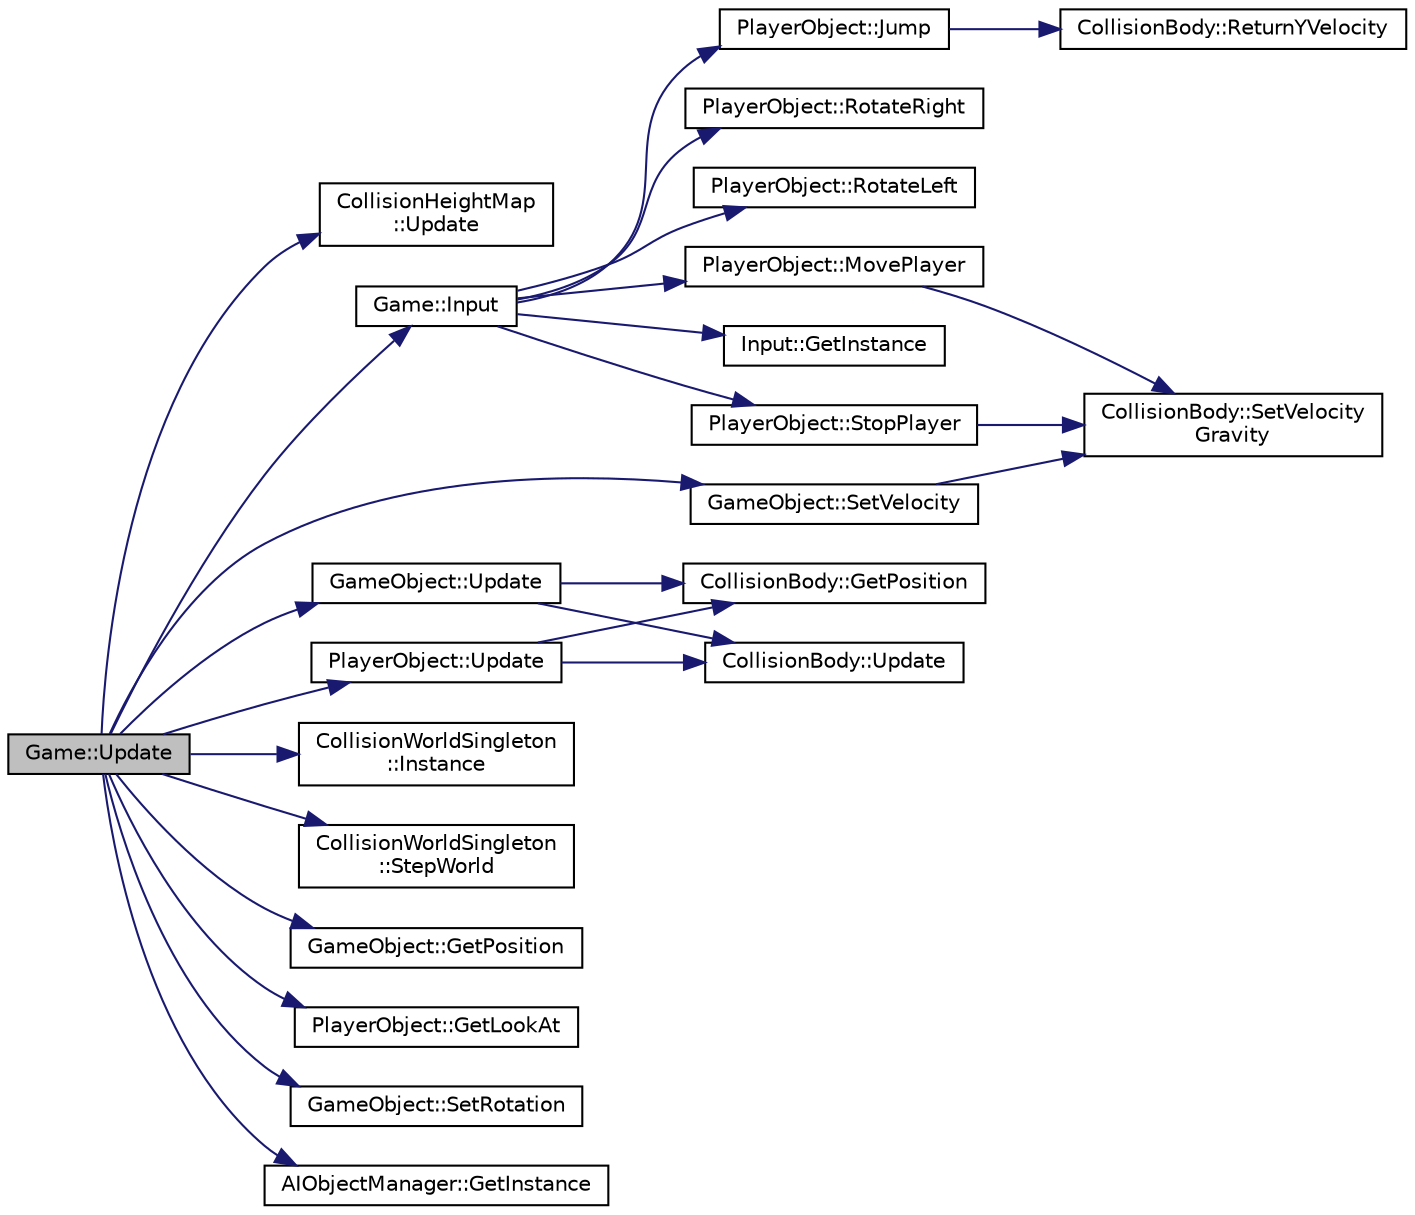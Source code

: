 digraph "Game::Update"
{
  edge [fontname="Helvetica",fontsize="10",labelfontname="Helvetica",labelfontsize="10"];
  node [fontname="Helvetica",fontsize="10",shape=record];
  rankdir="LR";
  Node1 [label="Game::Update",height=0.2,width=0.4,color="black", fillcolor="grey75", style="filled" fontcolor="black"];
  Node1 -> Node2 [color="midnightblue",fontsize="10",style="solid",fontname="Helvetica"];
  Node2 [label="CollisionHeightMap\l::Update",height=0.2,width=0.4,color="black", fillcolor="white", style="filled",URL="$class_collision_height_map.html#a489eb502ffbb1f6f3874441ddd3627b2"];
  Node1 -> Node3 [color="midnightblue",fontsize="10",style="solid",fontname="Helvetica"];
  Node3 [label="Game::Input",height=0.2,width=0.4,color="black", fillcolor="white", style="filled",URL="$class_game.html#a7c682bd3c63bdff1e2afa1d939b676b1",tooltip="calls input functions and checks what keys are down. "];
  Node3 -> Node4 [color="midnightblue",fontsize="10",style="solid",fontname="Helvetica"];
  Node4 [label="Input::GetInstance",height=0.2,width=0.4,color="black", fillcolor="white", style="filled",URL="$class_input.html#a315f04eb9a9a6c1c90c42f217766ee0c",tooltip="Gets the singleton instance. "];
  Node3 -> Node5 [color="midnightblue",fontsize="10",style="solid",fontname="Helvetica"];
  Node5 [label="PlayerObject::StopPlayer",height=0.2,width=0.4,color="black", fillcolor="white", style="filled",URL="$class_player_object.html#ad61d233f1d2ffc2084b454a3e99a33c9",tooltip="stops the player "];
  Node5 -> Node6 [color="midnightblue",fontsize="10",style="solid",fontname="Helvetica"];
  Node6 [label="CollisionBody::SetVelocity\lGravity",height=0.2,width=0.4,color="black", fillcolor="white", style="filled",URL="$class_collision_body.html#ab62d97f8aa617cdc27a9e1a6d036ccb2"];
  Node3 -> Node7 [color="midnightblue",fontsize="10",style="solid",fontname="Helvetica"];
  Node7 [label="PlayerObject::Jump",height=0.2,width=0.4,color="black", fillcolor="white", style="filled",URL="$class_player_object.html#a7e726ca2480957817b442ef1ffe672f9",tooltip="Jumps this object. "];
  Node7 -> Node8 [color="midnightblue",fontsize="10",style="solid",fontname="Helvetica"];
  Node8 [label="CollisionBody::ReturnYVelocity",height=0.2,width=0.4,color="black", fillcolor="white", style="filled",URL="$class_collision_body.html#ab0af49227cf3a20cd24f574eb5c2484b",tooltip="returns the y value of the bodies velocity "];
  Node3 -> Node9 [color="midnightblue",fontsize="10",style="solid",fontname="Helvetica"];
  Node9 [label="PlayerObject::MovePlayer",height=0.2,width=0.4,color="black", fillcolor="white", style="filled",URL="$class_player_object.html#a87aaf5885ceee3c7c9f91cc62e93c02e",tooltip="moves the player in the direction corresponding to the integer passed in "];
  Node9 -> Node6 [color="midnightblue",fontsize="10",style="solid",fontname="Helvetica"];
  Node3 -> Node10 [color="midnightblue",fontsize="10",style="solid",fontname="Helvetica"];
  Node10 [label="PlayerObject::RotateRight",height=0.2,width=0.4,color="black", fillcolor="white", style="filled",URL="$class_player_object.html#ac63074e4a74dc7643ec61d79d69a4d52",tooltip="rotates the player right "];
  Node3 -> Node11 [color="midnightblue",fontsize="10",style="solid",fontname="Helvetica"];
  Node11 [label="PlayerObject::RotateLeft",height=0.2,width=0.4,color="black", fillcolor="white", style="filled",URL="$class_player_object.html#ae0e57cf339458fe5beb04de9a60f82f6",tooltip="rotates the player left "];
  Node1 -> Node12 [color="midnightblue",fontsize="10",style="solid",fontname="Helvetica"];
  Node12 [label="PlayerObject::Update",height=0.2,width=0.4,color="black", fillcolor="white", style="filled",URL="$class_player_object.html#aaf5724196887e1bc08cad342f74c88b4",tooltip="updates the player "];
  Node12 -> Node13 [color="midnightblue",fontsize="10",style="solid",fontname="Helvetica"];
  Node13 [label="CollisionBody::Update",height=0.2,width=0.4,color="black", fillcolor="white", style="filled",URL="$class_collision_body.html#addd66251e956d4e64050a39255698a4f",tooltip="Update function that will ensure a collision body stays activated. "];
  Node12 -> Node14 [color="midnightblue",fontsize="10",style="solid",fontname="Helvetica"];
  Node14 [label="CollisionBody::GetPosition",height=0.2,width=0.4,color="black", fillcolor="white", style="filled",URL="$class_collision_body.html#ab67dd086ceb8ff5612ef3c3c1a9b94bb"];
  Node1 -> Node15 [color="midnightblue",fontsize="10",style="solid",fontname="Helvetica"];
  Node15 [label="CollisionWorldSingleton\l::Instance",height=0.2,width=0.4,color="black", fillcolor="white", style="filled",URL="$class_collision_world_singleton.html#ac582bf5f99e95541fbc6fe7c4a655c1a",tooltip="Gets the instance. "];
  Node1 -> Node16 [color="midnightblue",fontsize="10",style="solid",fontname="Helvetica"];
  Node16 [label="CollisionWorldSingleton\l::StepWorld",height=0.2,width=0.4,color="black", fillcolor="white", style="filled",URL="$class_collision_world_singleton.html#a1016c8e63a6050efdc4817b924f90917",tooltip="Steps the collision world world. "];
  Node1 -> Node17 [color="midnightblue",fontsize="10",style="solid",fontname="Helvetica"];
  Node17 [label="GameObject::GetPosition",height=0.2,width=0.4,color="black", fillcolor="white", style="filled",URL="$class_game_object.html#a345efa82c1b4d5f41100f267ee859dae",tooltip="returns position of object "];
  Node1 -> Node18 [color="midnightblue",fontsize="10",style="solid",fontname="Helvetica"];
  Node18 [label="PlayerObject::GetLookAt",height=0.2,width=0.4,color="black", fillcolor="white", style="filled",URL="$class_player_object.html#a4b47fa0a056883c06b51ab6e97220041",tooltip="Gets look at. "];
  Node1 -> Node19 [color="midnightblue",fontsize="10",style="solid",fontname="Helvetica"];
  Node19 [label="GameObject::SetVelocity",height=0.2,width=0.4,color="black", fillcolor="white", style="filled",URL="$class_game_object.html#a749e43ce7e4fd678f8365d529a07155d",tooltip="sets velocity of object "];
  Node19 -> Node6 [color="midnightblue",fontsize="10",style="solid",fontname="Helvetica"];
  Node1 -> Node20 [color="midnightblue",fontsize="10",style="solid",fontname="Helvetica"];
  Node20 [label="GameObject::SetRotation",height=0.2,width=0.4,color="black", fillcolor="white", style="filled",URL="$class_game_object.html#a7758b936f99fdfb1cb3765351ba74aea",tooltip="sets the rotation of the object "];
  Node1 -> Node21 [color="midnightblue",fontsize="10",style="solid",fontname="Helvetica"];
  Node21 [label="GameObject::Update",height=0.2,width=0.4,color="black", fillcolor="white", style="filled",URL="$class_game_object.html#a1bd14aa169f501f94f1721943d716535",tooltip="virtual update function for game object, lines up collision body with rendering position ..."];
  Node21 -> Node13 [color="midnightblue",fontsize="10",style="solid",fontname="Helvetica"];
  Node21 -> Node14 [color="midnightblue",fontsize="10",style="solid",fontname="Helvetica"];
  Node1 -> Node22 [color="midnightblue",fontsize="10",style="solid",fontname="Helvetica"];
  Node22 [label="AIObjectManager::GetInstance",height=0.2,width=0.4,color="black", fillcolor="white", style="filled",URL="$class_a_i_object_manager.html#aba69eb2d76d89862b9a94a5f879b8bfb",tooltip="Gets the singleton instance of this class. "];
}
